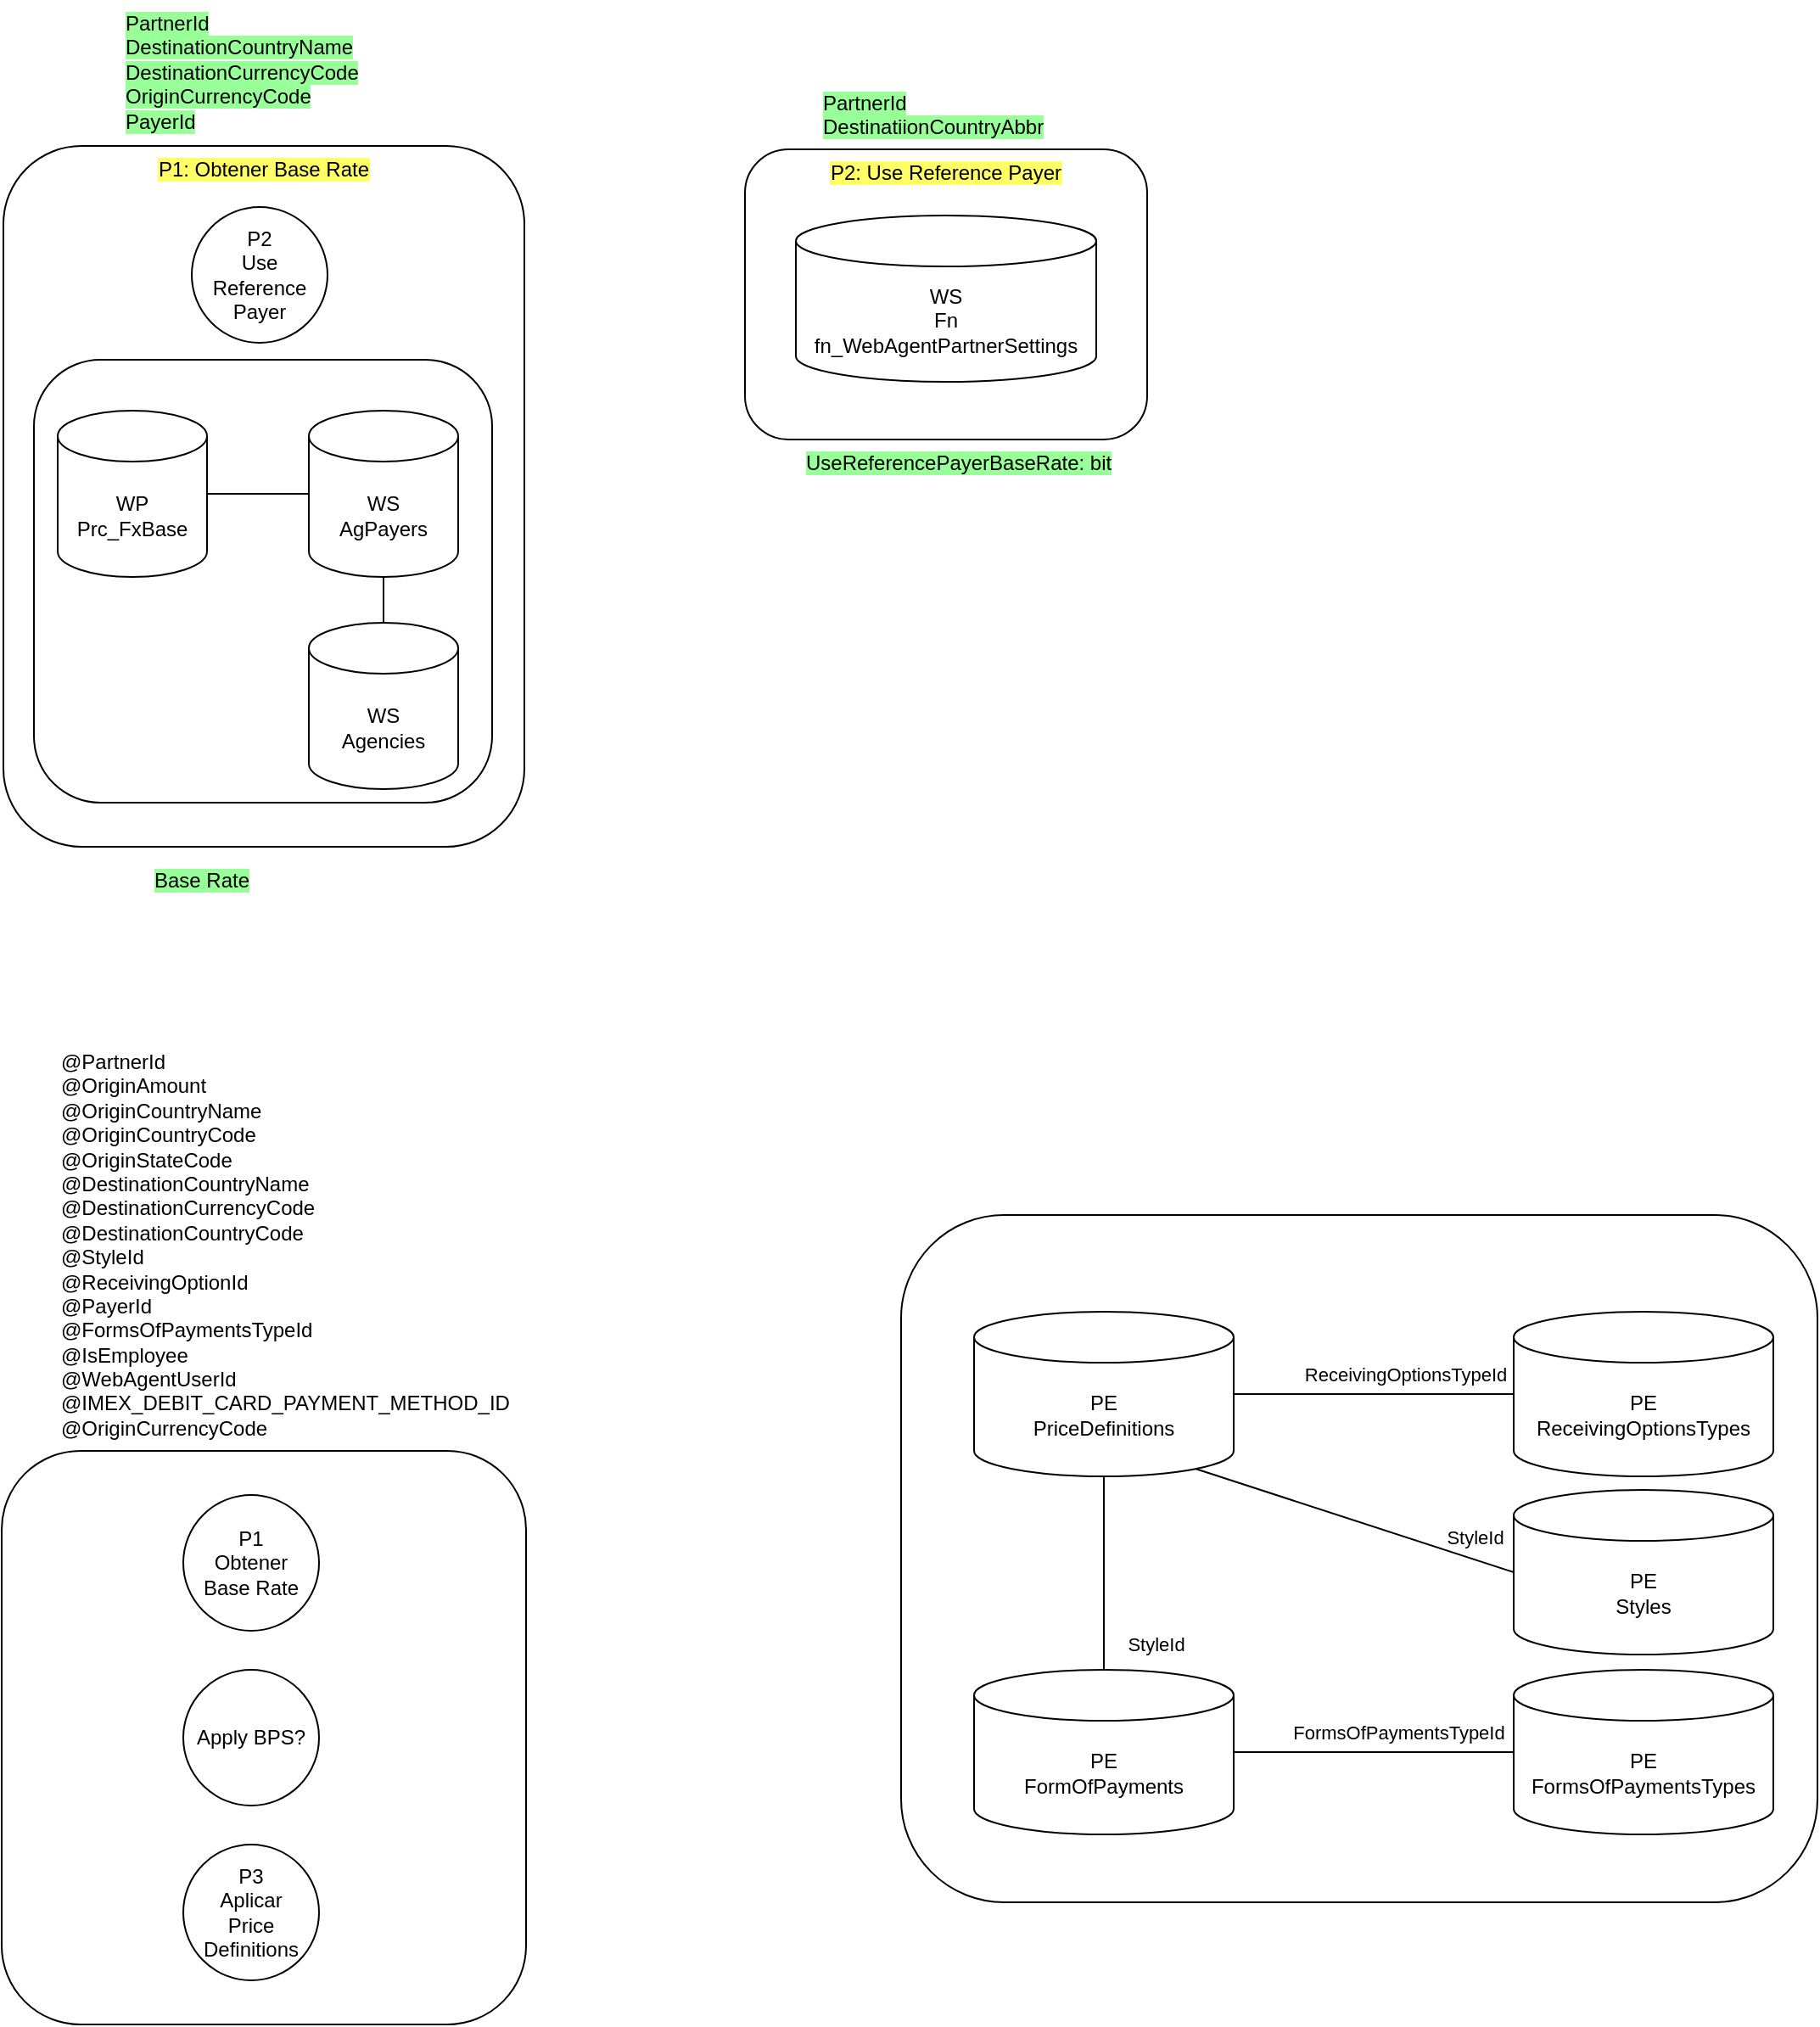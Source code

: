 <mxfile version="22.1.21" type="github">
  <diagram name="Página-1" id="Z9ccmkdessQVMvPRhgoj">
    <mxGraphModel dx="1034" dy="1138" grid="0" gridSize="10" guides="1" tooltips="1" connect="1" arrows="1" fold="1" page="0" pageScale="1" pageWidth="827" pageHeight="1169" math="0" shadow="0">
      <root>
        <mxCell id="0" />
        <mxCell id="1" parent="0" />
        <mxCell id="2KvOPoVdGtIPZ7EIpbnL-21" value="" style="rounded=1;whiteSpace=wrap;html=1;" vertex="1" parent="1">
          <mxGeometry x="528" y="685" width="309" height="338" as="geometry" />
        </mxCell>
        <mxCell id="2KvOPoVdGtIPZ7EIpbnL-22" value="" style="group" vertex="1" connectable="0" parent="1">
          <mxGeometry x="966" y="-123" width="251" height="251" as="geometry" />
        </mxCell>
        <mxCell id="2KvOPoVdGtIPZ7EIpbnL-17" value="&lt;span style=&quot;background-color: rgb(255, 255, 102);&quot;&gt;P2: Use Reference Payer&lt;/span&gt;" style="rounded=1;whiteSpace=wrap;html=1;verticalAlign=top;" vertex="1" parent="2KvOPoVdGtIPZ7EIpbnL-22">
          <mxGeometry y="41" width="237" height="171" as="geometry" />
        </mxCell>
        <mxCell id="2KvOPoVdGtIPZ7EIpbnL-18" value="WS&lt;br&gt;Fn&lt;br&gt;fn_WebAgentPartnerSettings" style="shape=cylinder3;whiteSpace=wrap;html=1;boundedLbl=1;backgroundOutline=1;size=15;" vertex="1" parent="2KvOPoVdGtIPZ7EIpbnL-22">
          <mxGeometry x="30" y="80" width="177" height="98" as="geometry" />
        </mxCell>
        <mxCell id="2KvOPoVdGtIPZ7EIpbnL-19" value="&lt;span style=&quot;background-color: rgb(153, 255, 153);&quot;&gt;PartnerId&lt;br&gt;DestinatiionCountryAbbr&lt;/span&gt;" style="text;strokeColor=none;fillColor=none;align=left;verticalAlign=top;spacingLeft=4;spacingRight=4;overflow=hidden;points=[[0,0.5],[1,0.5]];portConstraint=eastwest;rotatable=0;whiteSpace=wrap;html=1;" vertex="1" parent="2KvOPoVdGtIPZ7EIpbnL-22">
          <mxGeometry x="40" width="211" height="39" as="geometry" />
        </mxCell>
        <mxCell id="2KvOPoVdGtIPZ7EIpbnL-20" value="&lt;span style=&quot;background-color: rgb(153, 255, 153);&quot;&gt;UseReferencePayerBaseRate: bit&lt;/span&gt;" style="text;strokeColor=none;fillColor=none;align=left;verticalAlign=top;spacingLeft=4;spacingRight=4;overflow=hidden;points=[[0,0.5],[1,0.5]];portConstraint=eastwest;rotatable=0;whiteSpace=wrap;html=1;" vertex="1" parent="2KvOPoVdGtIPZ7EIpbnL-22">
          <mxGeometry x="30" y="212" width="211" height="39" as="geometry" />
        </mxCell>
        <mxCell id="2KvOPoVdGtIPZ7EIpbnL-23" value="" style="group" vertex="1" connectable="0" parent="1">
          <mxGeometry x="529" y="-170" width="307" height="545" as="geometry" />
        </mxCell>
        <mxCell id="2KvOPoVdGtIPZ7EIpbnL-9" value="&lt;span style=&quot;background-color: rgb(255, 255, 102);&quot;&gt;P1: Obtener Base Rate&lt;/span&gt;" style="rounded=1;whiteSpace=wrap;html=1;verticalAlign=top;align=center;" vertex="1" parent="2KvOPoVdGtIPZ7EIpbnL-23">
          <mxGeometry y="86" width="307" height="413" as="geometry" />
        </mxCell>
        <mxCell id="2KvOPoVdGtIPZ7EIpbnL-12" value="&lt;span style=&quot;background-color: rgb(153, 255, 153);&quot;&gt;PartnerId&lt;br&gt;DestinationCountryName&lt;br&gt;DestinationCurrencyCode&lt;br&gt;OriginCurrencyCode&lt;br&gt;PayerId&lt;/span&gt;" style="text;strokeColor=none;fillColor=none;align=left;verticalAlign=top;spacingLeft=4;spacingRight=4;overflow=hidden;points=[[0,0.5],[1,0.5]];portConstraint=eastwest;rotatable=0;whiteSpace=wrap;html=1;" vertex="1" parent="2KvOPoVdGtIPZ7EIpbnL-23">
          <mxGeometry x="66" width="211" height="88" as="geometry" />
        </mxCell>
        <mxCell id="2KvOPoVdGtIPZ7EIpbnL-14" value="&lt;span style=&quot;background-color: rgb(153, 255, 153);&quot;&gt;Base Rate&lt;/span&gt;" style="text;strokeColor=none;fillColor=none;align=left;verticalAlign=top;spacingLeft=4;spacingRight=4;overflow=hidden;points=[[0,0.5],[1,0.5]];portConstraint=eastwest;rotatable=0;whiteSpace=wrap;html=1;" vertex="1" parent="2KvOPoVdGtIPZ7EIpbnL-23">
          <mxGeometry x="83" y="505" width="211" height="40" as="geometry" />
        </mxCell>
        <mxCell id="2KvOPoVdGtIPZ7EIpbnL-15" value="P2&lt;br&gt;Use Reference&lt;br&gt;Payer" style="ellipse;whiteSpace=wrap;html=1;aspect=fixed;" vertex="1" parent="2KvOPoVdGtIPZ7EIpbnL-23">
          <mxGeometry x="111" y="122" width="80" height="80" as="geometry" />
        </mxCell>
        <mxCell id="2KvOPoVdGtIPZ7EIpbnL-16" value="" style="rounded=1;whiteSpace=wrap;html=1;" vertex="1" parent="2KvOPoVdGtIPZ7EIpbnL-23">
          <mxGeometry x="18" y="212" width="270" height="261" as="geometry" />
        </mxCell>
        <mxCell id="2KvOPoVdGtIPZ7EIpbnL-2" value="WP&lt;br&gt;Prc_FxBase" style="shape=cylinder3;whiteSpace=wrap;html=1;boundedLbl=1;backgroundOutline=1;size=15;" vertex="1" parent="2KvOPoVdGtIPZ7EIpbnL-23">
          <mxGeometry x="32" y="242" width="88" height="98" as="geometry" />
        </mxCell>
        <mxCell id="2KvOPoVdGtIPZ7EIpbnL-6" value="" style="endArrow=none;html=1;rounded=0;entryX=0;entryY=0.5;entryDx=0;entryDy=0;entryPerimeter=0;exitX=1;exitY=0.5;exitDx=0;exitDy=0;exitPerimeter=0;" edge="1" parent="2KvOPoVdGtIPZ7EIpbnL-23" source="2KvOPoVdGtIPZ7EIpbnL-2" target="2KvOPoVdGtIPZ7EIpbnL-3">
          <mxGeometry width="50" height="50" relative="1" as="geometry">
            <mxPoint x="-150" y="568" as="sourcePoint" />
            <mxPoint x="-100" y="518" as="targetPoint" />
          </mxGeometry>
        </mxCell>
        <mxCell id="2KvOPoVdGtIPZ7EIpbnL-3" value="WS&lt;br&gt;AgPayers" style="shape=cylinder3;whiteSpace=wrap;html=1;boundedLbl=1;backgroundOutline=1;size=15;" vertex="1" parent="2KvOPoVdGtIPZ7EIpbnL-23">
          <mxGeometry x="180" y="242" width="88" height="98" as="geometry" />
        </mxCell>
        <mxCell id="2KvOPoVdGtIPZ7EIpbnL-8" value="" style="endArrow=none;html=1;rounded=0;entryX=0.5;entryY=1;entryDx=0;entryDy=0;entryPerimeter=0;exitX=0.5;exitY=0;exitDx=0;exitDy=0;exitPerimeter=0;" edge="1" parent="2KvOPoVdGtIPZ7EIpbnL-23" source="2KvOPoVdGtIPZ7EIpbnL-4" target="2KvOPoVdGtIPZ7EIpbnL-3">
          <mxGeometry width="50" height="50" relative="1" as="geometry">
            <mxPoint x="-150" y="568" as="sourcePoint" />
            <mxPoint x="-100" y="518" as="targetPoint" />
          </mxGeometry>
        </mxCell>
        <mxCell id="2KvOPoVdGtIPZ7EIpbnL-4" value="WS&lt;br&gt;Agencies" style="shape=cylinder3;whiteSpace=wrap;html=1;boundedLbl=1;backgroundOutline=1;size=15;" vertex="1" parent="2KvOPoVdGtIPZ7EIpbnL-23">
          <mxGeometry x="180" y="367" width="88" height="98" as="geometry" />
        </mxCell>
        <mxCell id="2KvOPoVdGtIPZ7EIpbnL-1" value="P1&lt;br&gt;Obtener&lt;br&gt;Base Rate" style="ellipse;whiteSpace=wrap;html=1;aspect=fixed;" vertex="1" parent="1">
          <mxGeometry x="635" y="711" width="80" height="80" as="geometry" />
        </mxCell>
        <mxCell id="2KvOPoVdGtIPZ7EIpbnL-24" value="@PartnerId&lt;br&gt;@OriginAmount&lt;br&gt;@OriginCountryName&lt;br&gt;@OriginCountryCode&lt;br&gt;@OriginStateCode&lt;br&gt;@DestinationCountryName&lt;br&gt;@DestinationCurrencyCode&lt;br&gt;@DestinationCountryCode&lt;br&gt;@StyleId&lt;br&gt;@ReceivingOptionId&lt;br&gt;@PayerId&lt;br&gt;@FormsOfPaymentsTypeId&lt;br&gt;@IsEmployee&lt;br&gt;@WebAgentUserId&lt;br&gt;@IMEX_DEBIT_CARD_PAYMENT_METHOD_ID&lt;br&gt;@OriginCurrencyCode" style="text;strokeColor=none;fillColor=none;align=left;verticalAlign=top;spacingLeft=4;spacingRight=4;overflow=hidden;points=[[0,0.5],[1,0.5]];portConstraint=eastwest;rotatable=0;whiteSpace=wrap;html=1;" vertex="1" parent="1">
          <mxGeometry x="557" y="442" width="292" height="251" as="geometry" />
        </mxCell>
        <mxCell id="2KvOPoVdGtIPZ7EIpbnL-25" value="Apply BPS?" style="ellipse;whiteSpace=wrap;html=1;aspect=fixed;" vertex="1" parent="1">
          <mxGeometry x="635" y="814" width="80" height="80" as="geometry" />
        </mxCell>
        <mxCell id="2KvOPoVdGtIPZ7EIpbnL-26" value="P3&lt;br&gt;Aplicar&lt;br&gt;Price Definitions" style="ellipse;whiteSpace=wrap;html=1;aspect=fixed;" vertex="1" parent="1">
          <mxGeometry x="635" y="917" width="80" height="80" as="geometry" />
        </mxCell>
        <mxCell id="2KvOPoVdGtIPZ7EIpbnL-27" value="" style="rounded=1;whiteSpace=wrap;html=1;" vertex="1" parent="1">
          <mxGeometry x="1058" y="546" width="540" height="405" as="geometry" />
        </mxCell>
        <mxCell id="2KvOPoVdGtIPZ7EIpbnL-28" value="PE&lt;br&gt;PriceDefinitions" style="shape=cylinder3;whiteSpace=wrap;html=1;boundedLbl=1;backgroundOutline=1;size=15;" vertex="1" parent="1">
          <mxGeometry x="1101" y="603" width="153" height="97" as="geometry" />
        </mxCell>
        <mxCell id="2KvOPoVdGtIPZ7EIpbnL-29" value="PE&lt;br&gt;ReceivingOptionsTypes" style="shape=cylinder3;whiteSpace=wrap;html=1;boundedLbl=1;backgroundOutline=1;size=15;" vertex="1" parent="1">
          <mxGeometry x="1419" y="603" width="153" height="97" as="geometry" />
        </mxCell>
        <mxCell id="2KvOPoVdGtIPZ7EIpbnL-30" value="PE&lt;br&gt;Styles" style="shape=cylinder3;whiteSpace=wrap;html=1;boundedLbl=1;backgroundOutline=1;size=15;" vertex="1" parent="1">
          <mxGeometry x="1419" y="708" width="153" height="97" as="geometry" />
        </mxCell>
        <mxCell id="2KvOPoVdGtIPZ7EIpbnL-31" value="PE&lt;br&gt;FormOfPayments" style="shape=cylinder3;whiteSpace=wrap;html=1;boundedLbl=1;backgroundOutline=1;size=15;" vertex="1" parent="1">
          <mxGeometry x="1101" y="814" width="153" height="97" as="geometry" />
        </mxCell>
        <mxCell id="2KvOPoVdGtIPZ7EIpbnL-32" value="PE&lt;br&gt;FormsOfPaymentsTypes" style="shape=cylinder3;whiteSpace=wrap;html=1;boundedLbl=1;backgroundOutline=1;size=15;" vertex="1" parent="1">
          <mxGeometry x="1419" y="814" width="153" height="97" as="geometry" />
        </mxCell>
        <mxCell id="2KvOPoVdGtIPZ7EIpbnL-33" value="" style="endArrow=none;html=1;rounded=0;entryX=1;entryY=0.5;entryDx=0;entryDy=0;entryPerimeter=0;exitX=0;exitY=0.5;exitDx=0;exitDy=0;exitPerimeter=0;" edge="1" parent="1" source="2KvOPoVdGtIPZ7EIpbnL-29" target="2KvOPoVdGtIPZ7EIpbnL-28">
          <mxGeometry width="50" height="50" relative="1" as="geometry">
            <mxPoint x="1063" y="780" as="sourcePoint" />
            <mxPoint x="1113" y="730" as="targetPoint" />
          </mxGeometry>
        </mxCell>
        <mxCell id="2KvOPoVdGtIPZ7EIpbnL-34" value="ReceivingOptionsTypeId" style="edgeLabel;html=1;align=center;verticalAlign=middle;resizable=0;points=[];" vertex="1" connectable="0" parent="2KvOPoVdGtIPZ7EIpbnL-33">
          <mxGeometry x="-0.37" relative="1" as="geometry">
            <mxPoint x="-12" y="-12" as="offset" />
          </mxGeometry>
        </mxCell>
        <mxCell id="2KvOPoVdGtIPZ7EIpbnL-36" value="" style="endArrow=none;html=1;rounded=0;entryX=0.855;entryY=1;entryDx=0;entryDy=-4.35;entryPerimeter=0;exitX=0;exitY=0.5;exitDx=0;exitDy=0;exitPerimeter=0;" edge="1" parent="1" source="2KvOPoVdGtIPZ7EIpbnL-30" target="2KvOPoVdGtIPZ7EIpbnL-28">
          <mxGeometry width="50" height="50" relative="1" as="geometry">
            <mxPoint x="1429" y="662" as="sourcePoint" />
            <mxPoint x="1264" y="662" as="targetPoint" />
          </mxGeometry>
        </mxCell>
        <mxCell id="2KvOPoVdGtIPZ7EIpbnL-37" value="StyleId" style="edgeLabel;html=1;align=center;verticalAlign=middle;resizable=0;points=[];" vertex="1" connectable="0" parent="2KvOPoVdGtIPZ7EIpbnL-36">
          <mxGeometry x="-0.37" relative="1" as="geometry">
            <mxPoint x="36" y="-2" as="offset" />
          </mxGeometry>
        </mxCell>
        <mxCell id="2KvOPoVdGtIPZ7EIpbnL-38" value="" style="endArrow=none;html=1;rounded=0;entryX=0.5;entryY=1;entryDx=0;entryDy=0;entryPerimeter=0;exitX=0.5;exitY=0;exitDx=0;exitDy=0;exitPerimeter=0;" edge="1" parent="1" source="2KvOPoVdGtIPZ7EIpbnL-31" target="2KvOPoVdGtIPZ7EIpbnL-28">
          <mxGeometry width="50" height="50" relative="1" as="geometry">
            <mxPoint x="1063" y="880" as="sourcePoint" />
            <mxPoint x="1113" y="830" as="targetPoint" />
          </mxGeometry>
        </mxCell>
        <mxCell id="2KvOPoVdGtIPZ7EIpbnL-39" value="StyleId" style="edgeLabel;html=1;align=center;verticalAlign=middle;resizable=0;points=[];" vertex="1" connectable="0" parent="2KvOPoVdGtIPZ7EIpbnL-38">
          <mxGeometry x="-0.716" y="2" relative="1" as="geometry">
            <mxPoint x="32" y="1" as="offset" />
          </mxGeometry>
        </mxCell>
        <mxCell id="2KvOPoVdGtIPZ7EIpbnL-40" value="" style="endArrow=none;html=1;rounded=0;entryX=1;entryY=0.5;entryDx=0;entryDy=0;entryPerimeter=0;exitX=0;exitY=0.5;exitDx=0;exitDy=0;exitPerimeter=0;" edge="1" parent="1" source="2KvOPoVdGtIPZ7EIpbnL-32" target="2KvOPoVdGtIPZ7EIpbnL-31">
          <mxGeometry width="50" height="50" relative="1" as="geometry">
            <mxPoint x="1063" y="880" as="sourcePoint" />
            <mxPoint x="1113" y="830" as="targetPoint" />
          </mxGeometry>
        </mxCell>
        <mxCell id="2KvOPoVdGtIPZ7EIpbnL-41" value="FormsOfPaymentsTypeId" style="edgeLabel;html=1;align=center;verticalAlign=middle;resizable=0;points=[];" vertex="1" connectable="0" parent="2KvOPoVdGtIPZ7EIpbnL-40">
          <mxGeometry x="0.076" y="-1" relative="1" as="geometry">
            <mxPoint x="21" y="-11" as="offset" />
          </mxGeometry>
        </mxCell>
      </root>
    </mxGraphModel>
  </diagram>
</mxfile>
